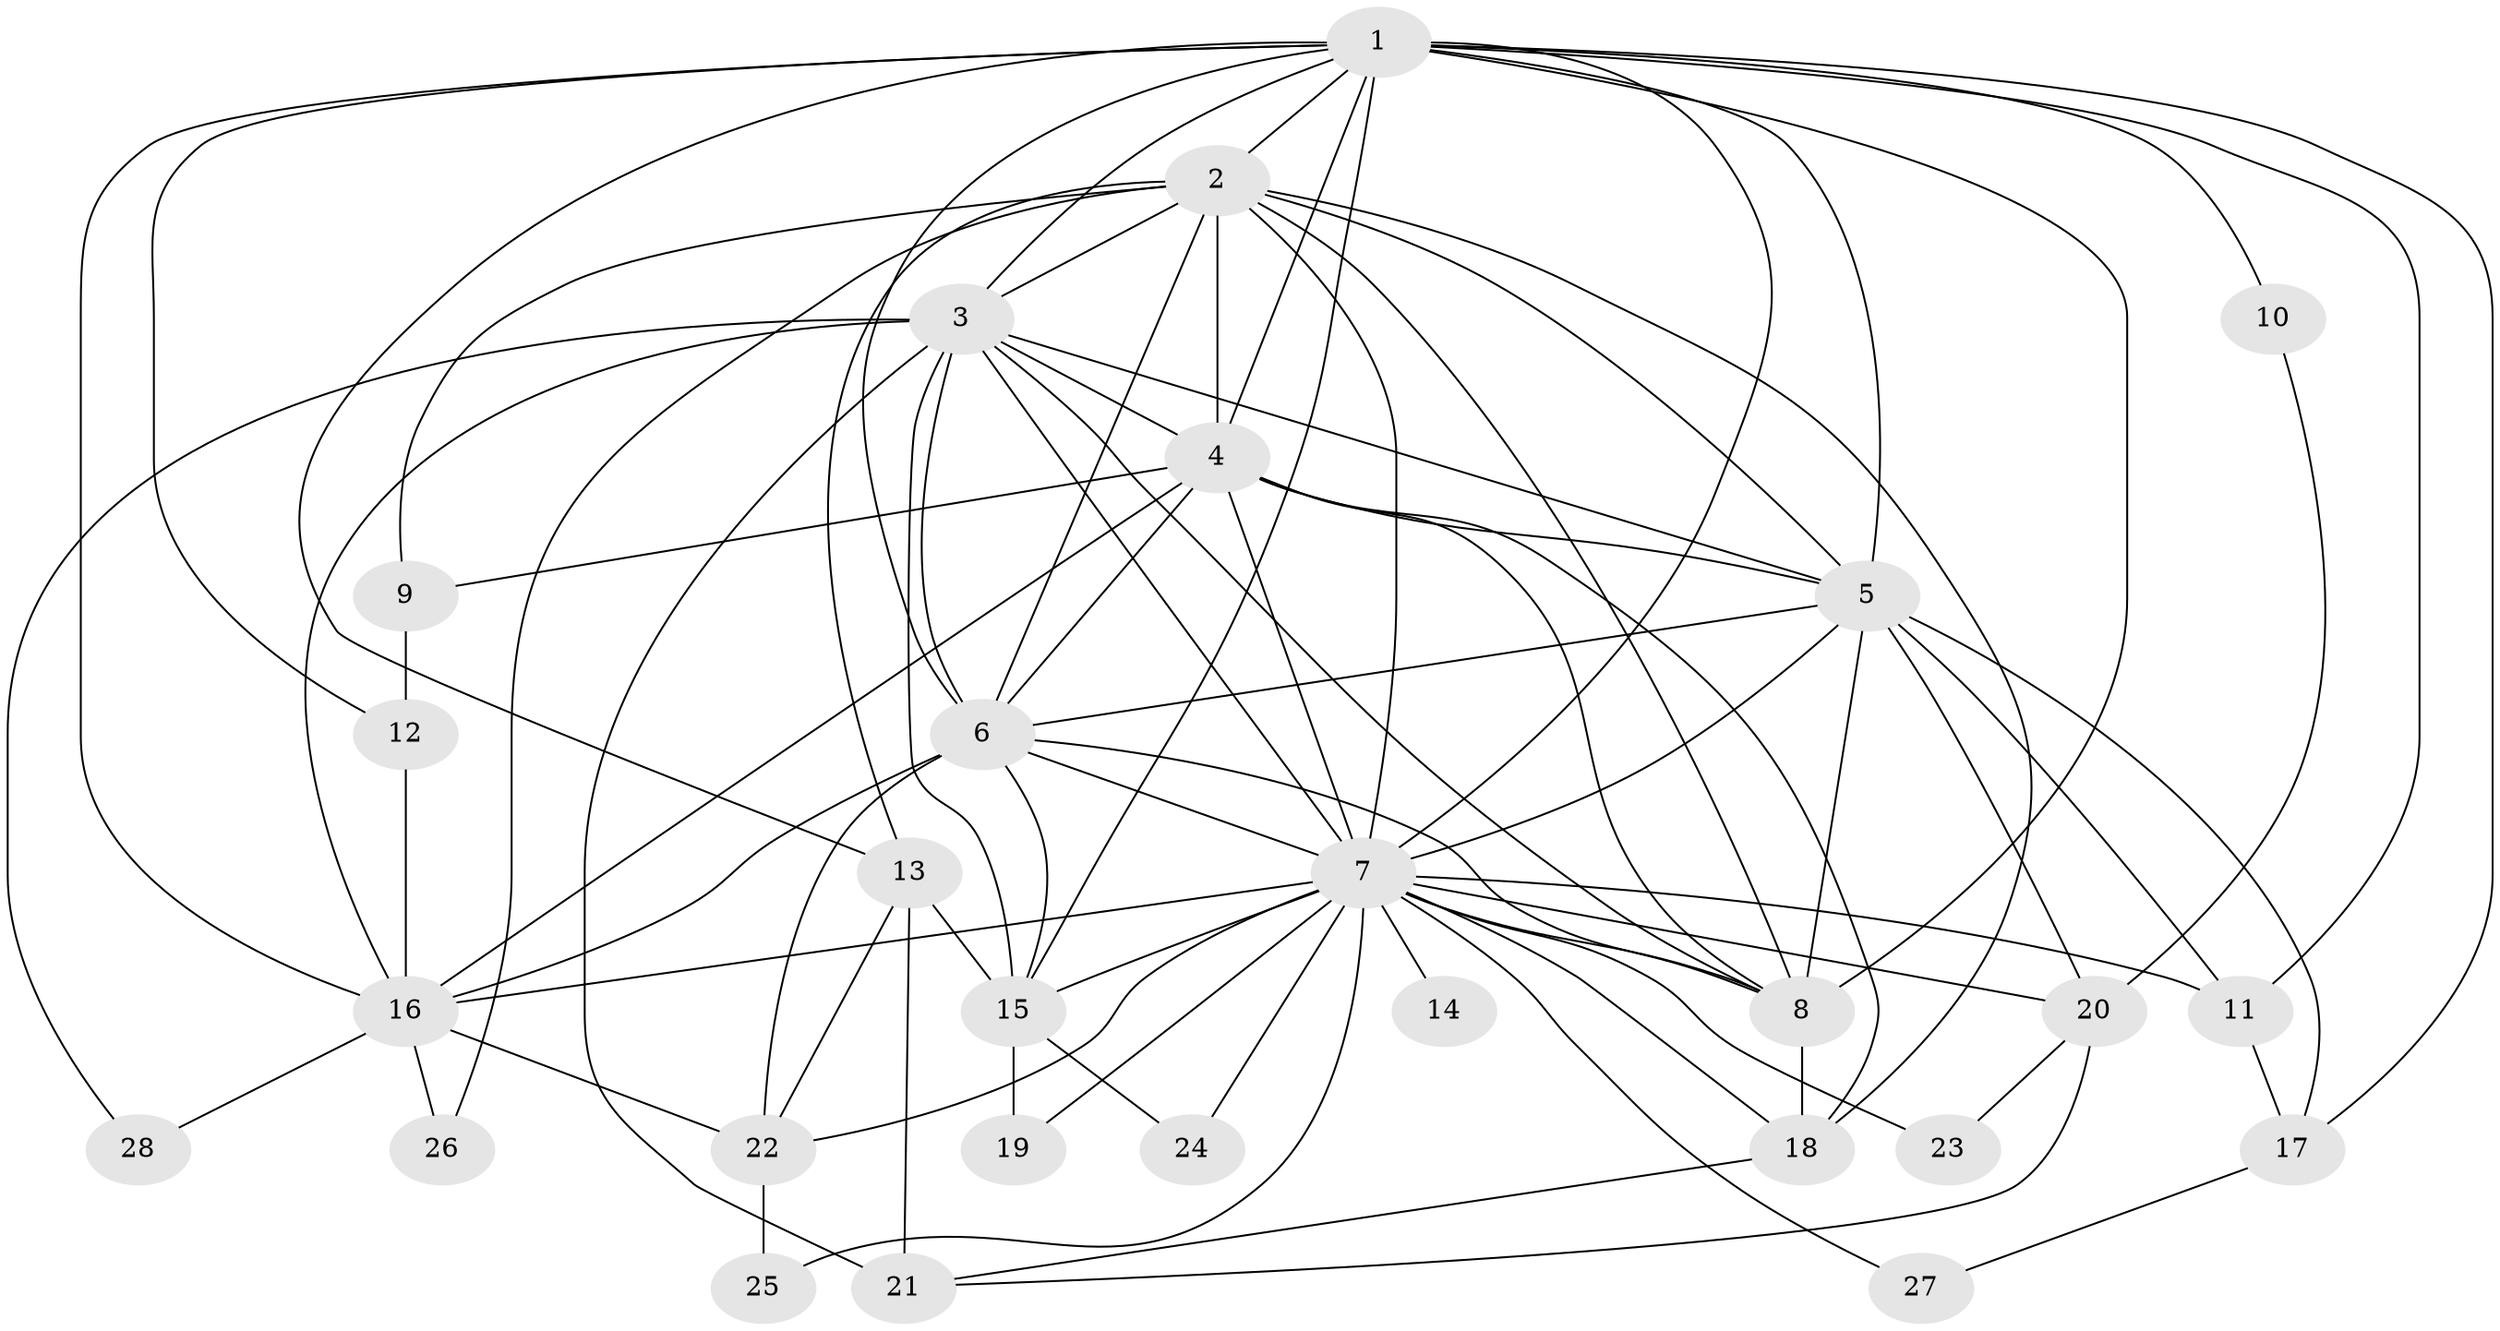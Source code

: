 // original degree distribution, {20: 0.014492753623188406, 15: 0.043478260869565216, 16: 0.014492753623188406, 21: 0.014492753623188406, 14: 0.028985507246376812, 19: 0.014492753623188406, 22: 0.014492753623188406, 3: 0.21739130434782608, 4: 0.057971014492753624, 2: 0.5217391304347826, 6: 0.028985507246376812, 5: 0.028985507246376812}
// Generated by graph-tools (version 1.1) at 2025/49/03/04/25 22:49:58]
// undirected, 28 vertices, 82 edges
graph export_dot {
  node [color=gray90,style=filled];
  1;
  2;
  3;
  4;
  5;
  6;
  7;
  8;
  9;
  10;
  11;
  12;
  13;
  14;
  15;
  16;
  17;
  18;
  19;
  20;
  21;
  22;
  23;
  24;
  25;
  26;
  27;
  28;
  1 -- 2 [weight=2.0];
  1 -- 3 [weight=3.0];
  1 -- 4 [weight=1.0];
  1 -- 5 [weight=1.0];
  1 -- 6 [weight=1.0];
  1 -- 7 [weight=2.0];
  1 -- 8 [weight=1.0];
  1 -- 10 [weight=1.0];
  1 -- 11 [weight=1.0];
  1 -- 12 [weight=1.0];
  1 -- 13 [weight=1.0];
  1 -- 15 [weight=1.0];
  1 -- 16 [weight=1.0];
  1 -- 17 [weight=1.0];
  2 -- 3 [weight=4.0];
  2 -- 4 [weight=3.0];
  2 -- 5 [weight=2.0];
  2 -- 6 [weight=3.0];
  2 -- 7 [weight=3.0];
  2 -- 8 [weight=3.0];
  2 -- 9 [weight=2.0];
  2 -- 13 [weight=3.0];
  2 -- 18 [weight=1.0];
  2 -- 26 [weight=1.0];
  3 -- 4 [weight=2.0];
  3 -- 5 [weight=3.0];
  3 -- 6 [weight=2.0];
  3 -- 7 [weight=3.0];
  3 -- 8 [weight=2.0];
  3 -- 15 [weight=1.0];
  3 -- 16 [weight=1.0];
  3 -- 21 [weight=3.0];
  3 -- 28 [weight=1.0];
  4 -- 5 [weight=1.0];
  4 -- 6 [weight=1.0];
  4 -- 7 [weight=3.0];
  4 -- 8 [weight=1.0];
  4 -- 9 [weight=1.0];
  4 -- 16 [weight=7.0];
  4 -- 18 [weight=1.0];
  5 -- 6 [weight=1.0];
  5 -- 7 [weight=2.0];
  5 -- 8 [weight=1.0];
  5 -- 11 [weight=1.0];
  5 -- 17 [weight=1.0];
  5 -- 20 [weight=1.0];
  6 -- 7 [weight=2.0];
  6 -- 8 [weight=1.0];
  6 -- 15 [weight=1.0];
  6 -- 16 [weight=1.0];
  6 -- 22 [weight=3.0];
  7 -- 8 [weight=11.0];
  7 -- 11 [weight=1.0];
  7 -- 14 [weight=1.0];
  7 -- 15 [weight=1.0];
  7 -- 16 [weight=1.0];
  7 -- 18 [weight=1.0];
  7 -- 19 [weight=1.0];
  7 -- 20 [weight=1.0];
  7 -- 22 [weight=1.0];
  7 -- 23 [weight=1.0];
  7 -- 24 [weight=1.0];
  7 -- 25 [weight=1.0];
  7 -- 27 [weight=1.0];
  8 -- 18 [weight=1.0];
  9 -- 12 [weight=1.0];
  10 -- 20 [weight=1.0];
  11 -- 17 [weight=1.0];
  12 -- 16 [weight=1.0];
  13 -- 15 [weight=2.0];
  13 -- 21 [weight=1.0];
  13 -- 22 [weight=2.0];
  15 -- 19 [weight=2.0];
  15 -- 24 [weight=1.0];
  16 -- 22 [weight=1.0];
  16 -- 26 [weight=1.0];
  16 -- 28 [weight=1.0];
  17 -- 27 [weight=1.0];
  18 -- 21 [weight=1.0];
  20 -- 21 [weight=1.0];
  20 -- 23 [weight=1.0];
  22 -- 25 [weight=1.0];
}
